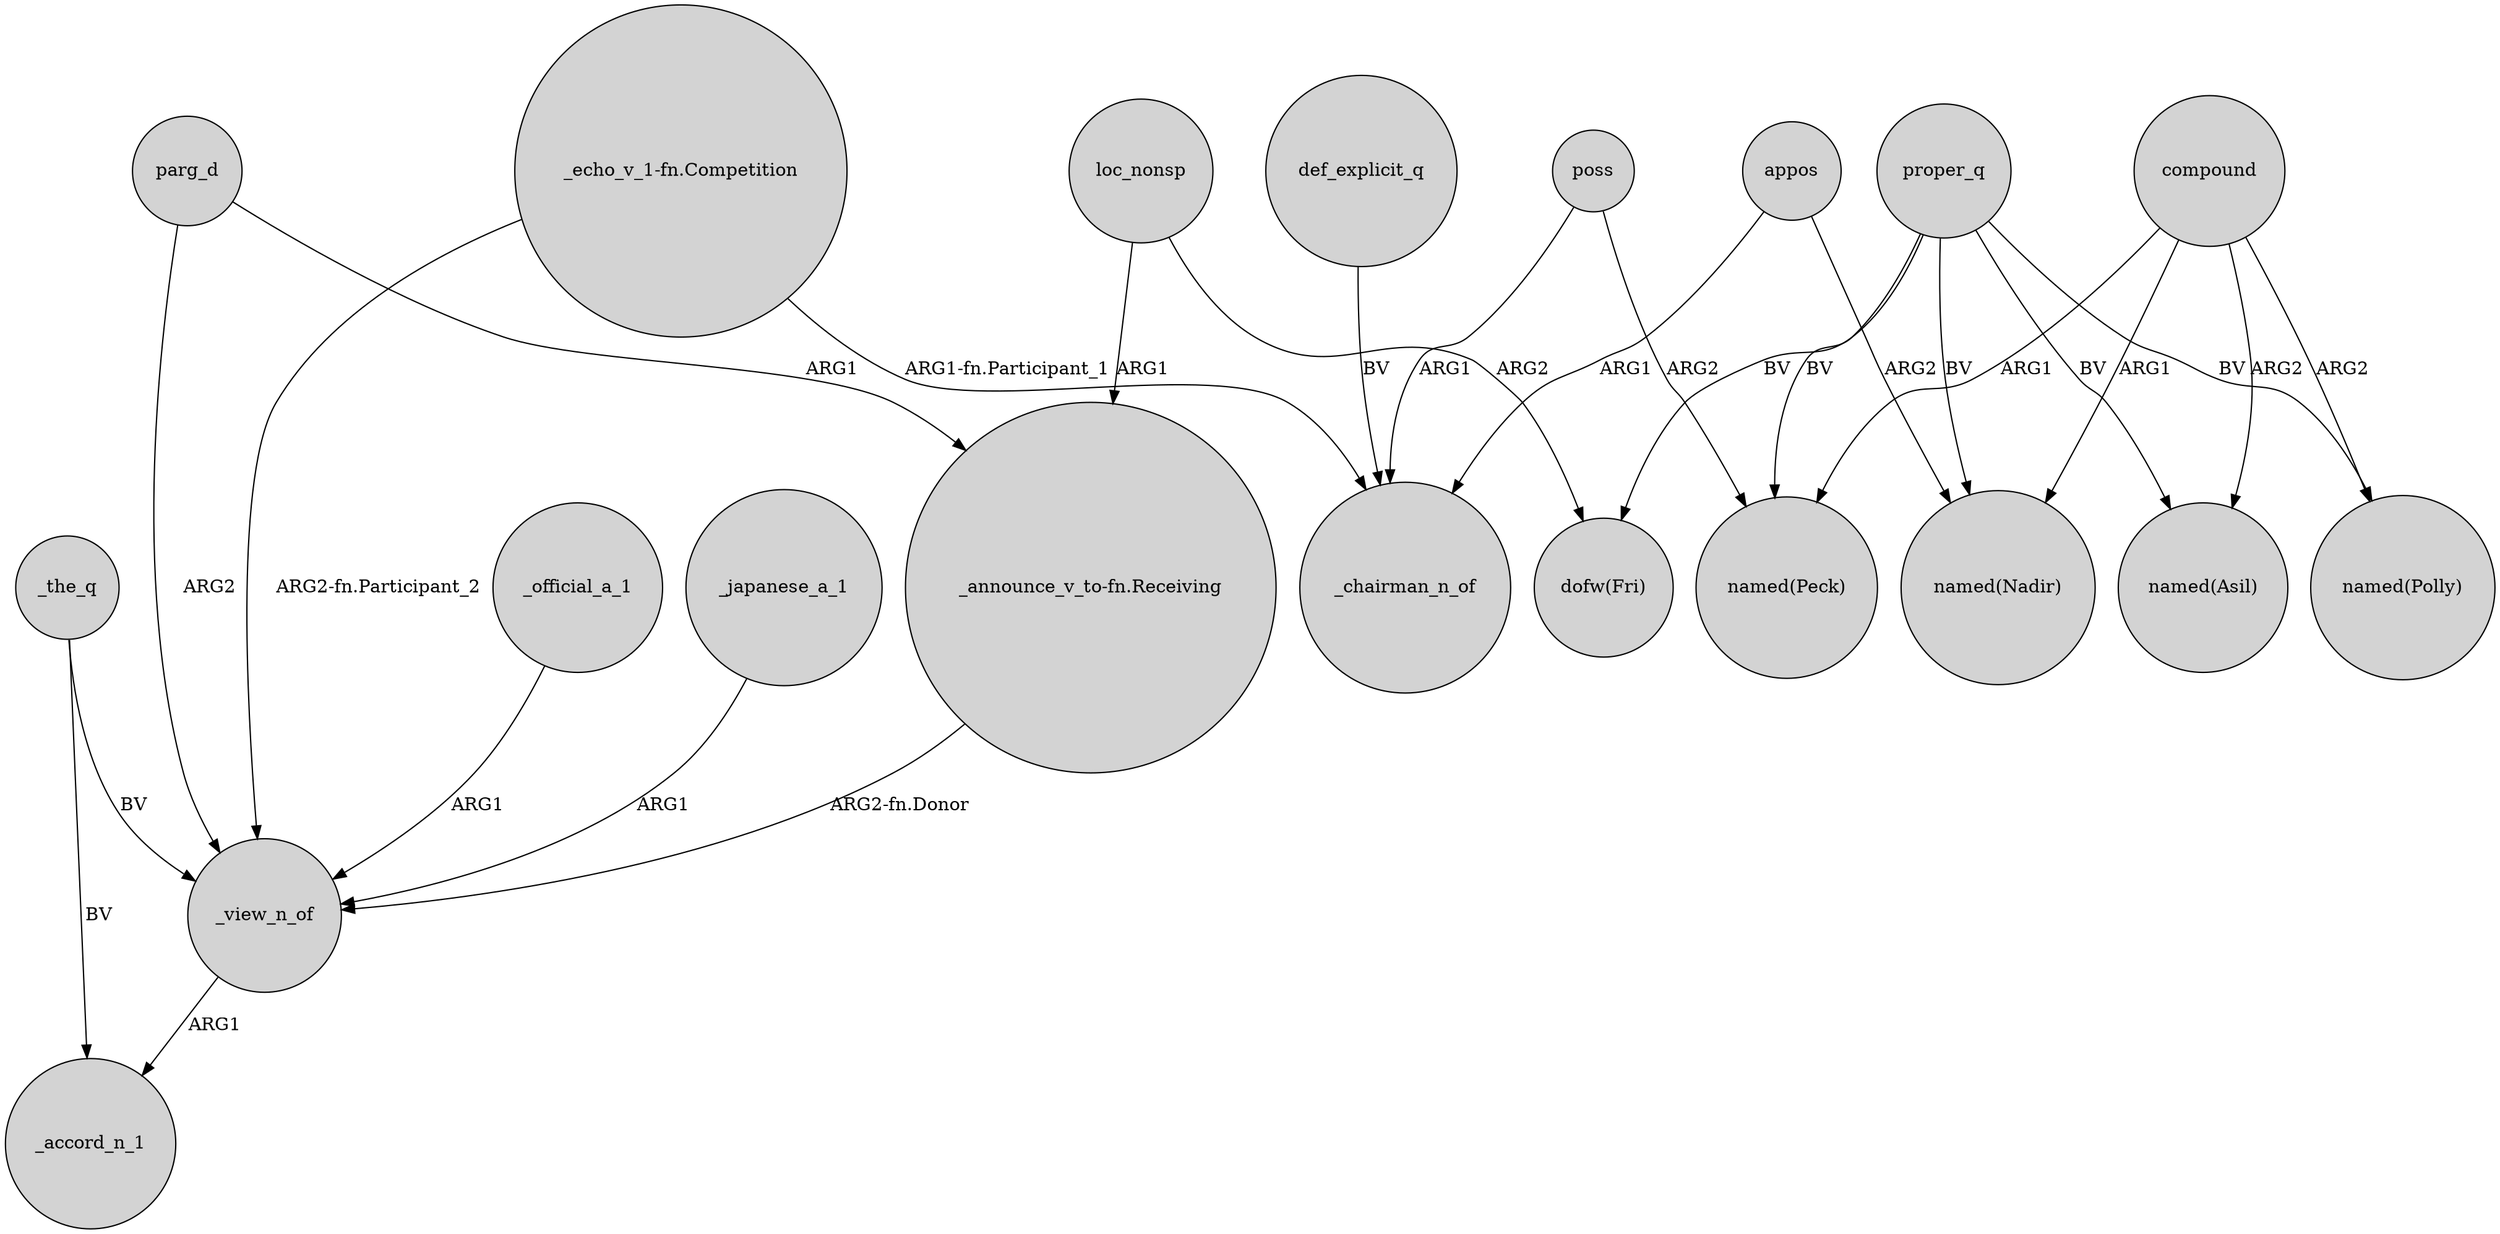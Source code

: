 digraph {
	node [shape=circle style=filled]
	_the_q -> _accord_n_1 [label=BV]
	"_echo_v_1-fn.Competition" -> _view_n_of [label="ARG2-fn.Participant_2"]
	parg_d -> _view_n_of [label=ARG2]
	compound -> "named(Polly)" [label=ARG2]
	appos -> "named(Nadir)" [label=ARG2]
	proper_q -> "dofw(Fri)" [label=BV]
	loc_nonsp -> "_announce_v_to-fn.Receiving" [label=ARG1]
	"_announce_v_to-fn.Receiving" -> _view_n_of [label="ARG2-fn.Donor"]
	loc_nonsp -> "dofw(Fri)" [label=ARG2]
	_view_n_of -> _accord_n_1 [label=ARG1]
	proper_q -> "named(Polly)" [label=BV]
	_the_q -> _view_n_of [label=BV]
	def_explicit_q -> _chairman_n_of [label=BV]
	compound -> "named(Asil)" [label=ARG2]
	proper_q -> "named(Nadir)" [label=BV]
	compound -> "named(Peck)" [label=ARG1]
	proper_q -> "named(Peck)" [label=BV]
	appos -> _chairman_n_of [label=ARG1]
	_official_a_1 -> _view_n_of [label=ARG1]
	proper_q -> "named(Asil)" [label=BV]
	parg_d -> "_announce_v_to-fn.Receiving" [label=ARG1]
	poss -> _chairman_n_of [label=ARG1]
	poss -> "named(Peck)" [label=ARG2]
	_japanese_a_1 -> _view_n_of [label=ARG1]
	"_echo_v_1-fn.Competition" -> _chairman_n_of [label="ARG1-fn.Participant_1"]
	compound -> "named(Nadir)" [label=ARG1]
}
